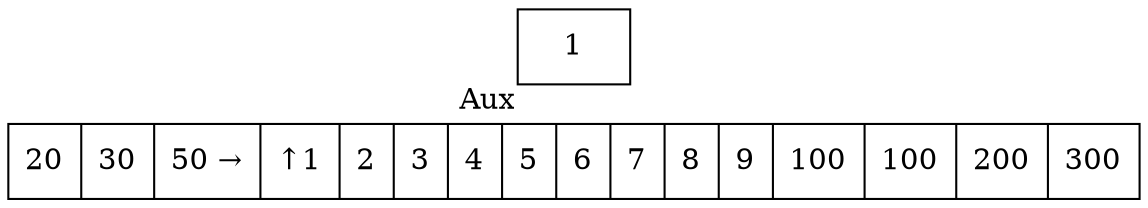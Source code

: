 digraph G{ node [shape = record ];
 rankdir=LR;X[label="{ 20|30|50|1|2|3|4|5|6|7|8|9|100|100|200|300}"]X[label="{ 20|30|50 → | ↑ 1|2|3|4|5|6|7|8|9|100|100|200|300}"]
2[label="{1}"xlabel="Aux"]
}
